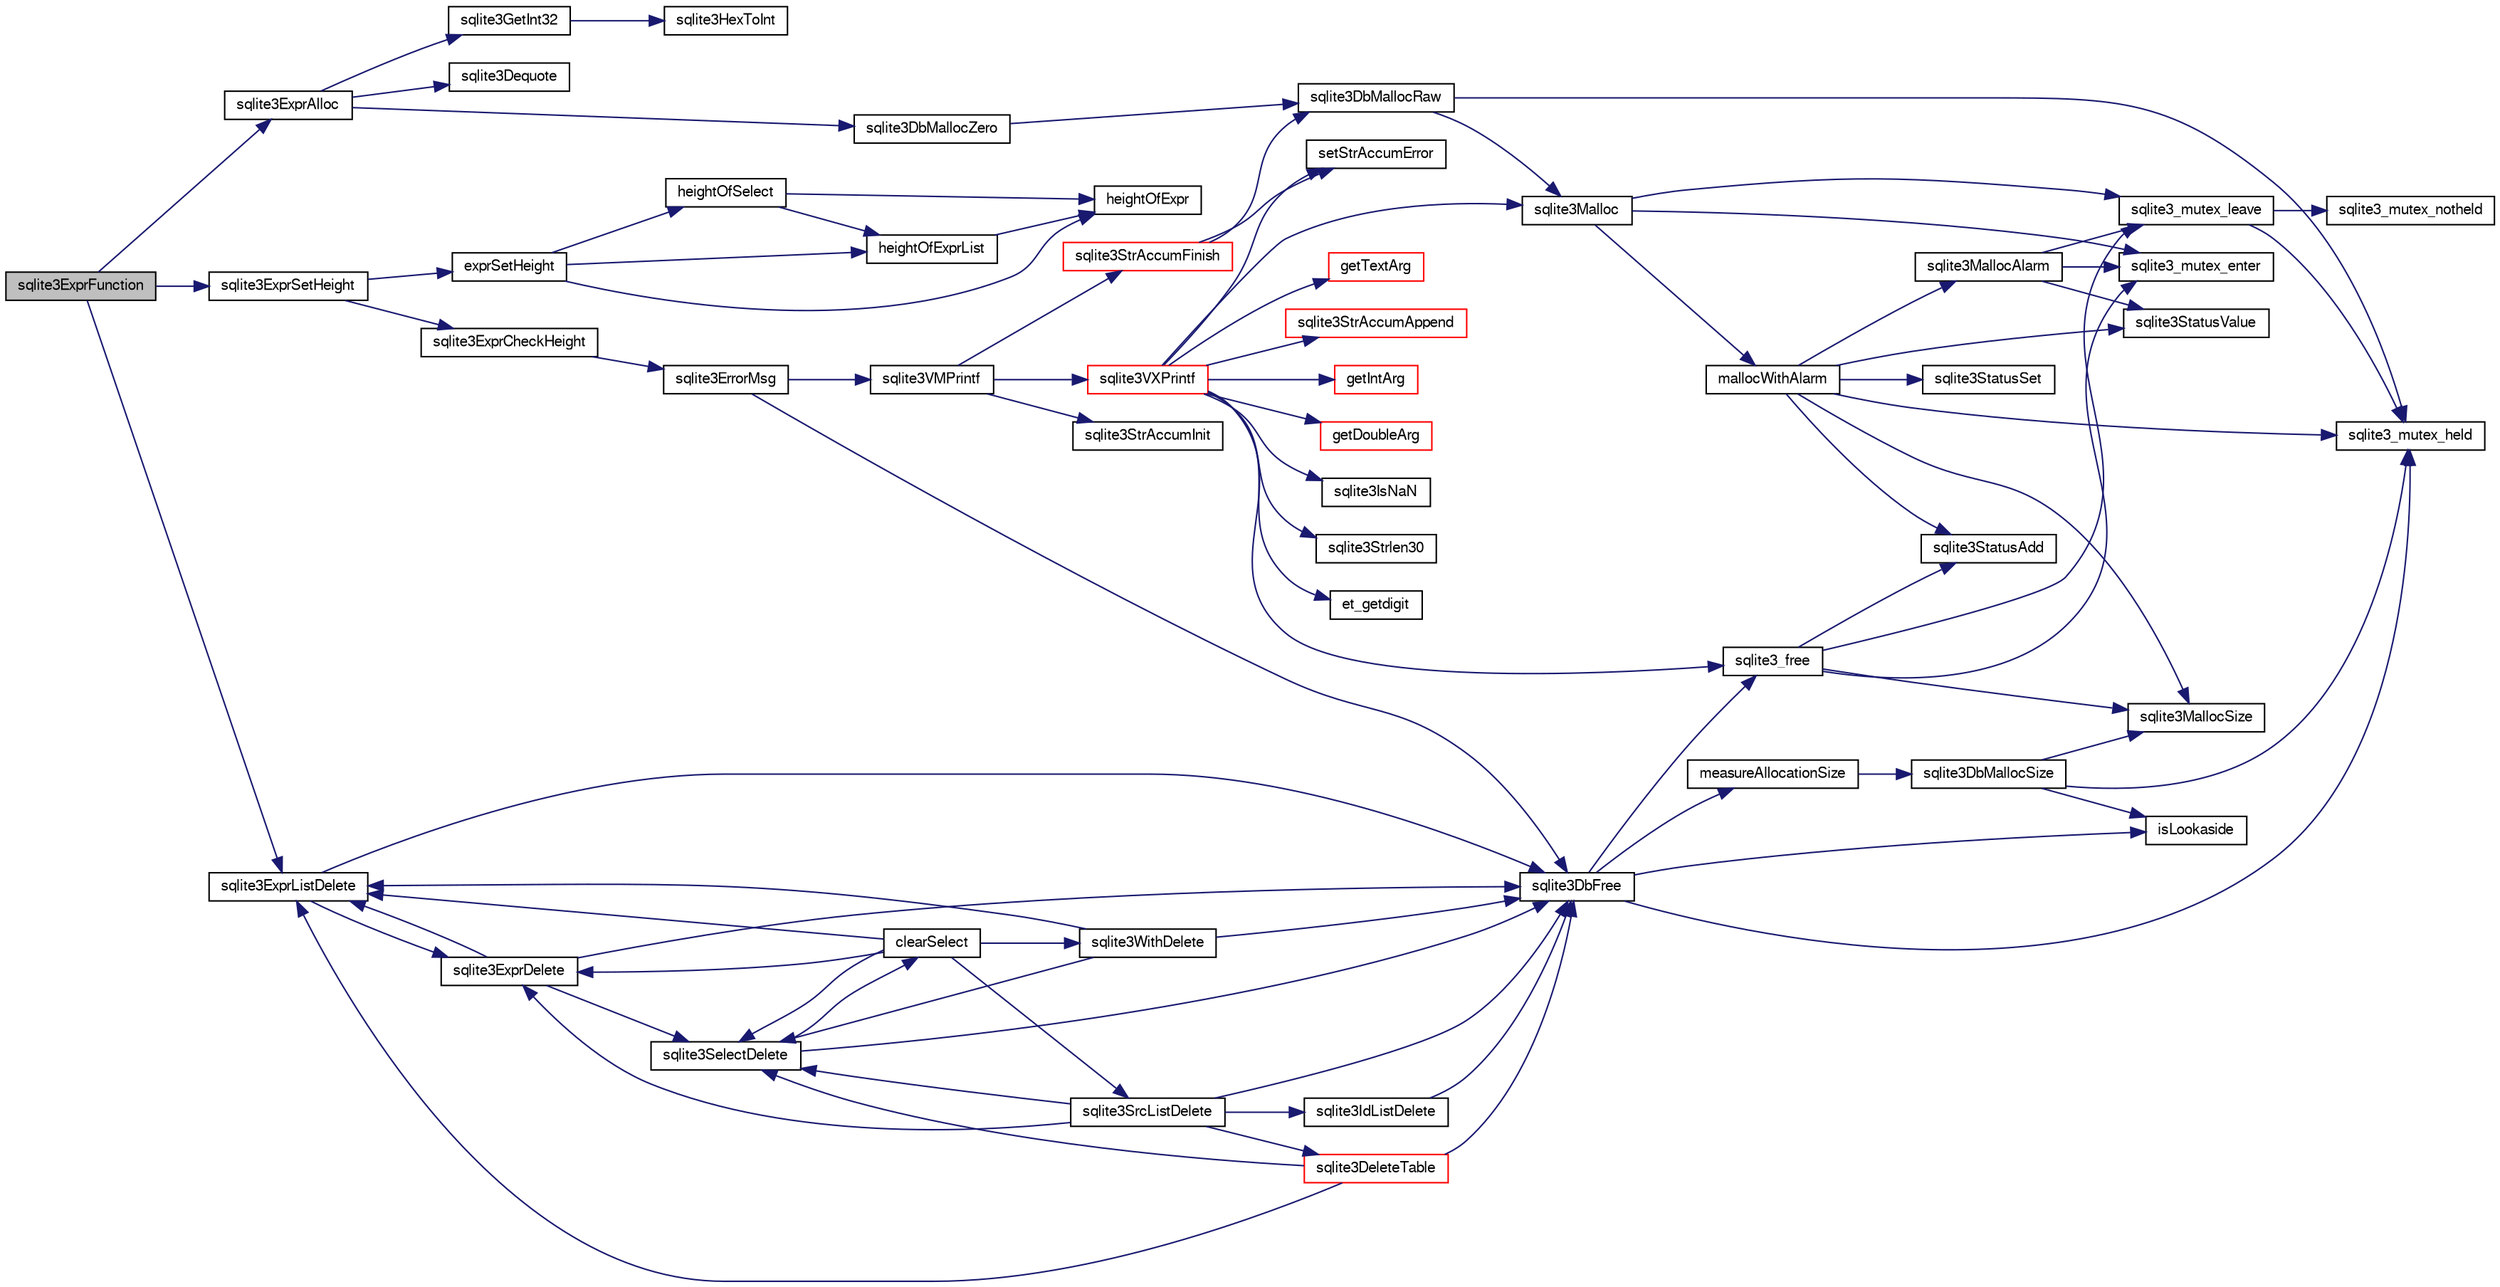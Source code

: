 digraph "sqlite3ExprFunction"
{
  edge [fontname="FreeSans",fontsize="10",labelfontname="FreeSans",labelfontsize="10"];
  node [fontname="FreeSans",fontsize="10",shape=record];
  rankdir="LR";
  Node529836 [label="sqlite3ExprFunction",height=0.2,width=0.4,color="black", fillcolor="grey75", style="filled", fontcolor="black"];
  Node529836 -> Node529837 [color="midnightblue",fontsize="10",style="solid",fontname="FreeSans"];
  Node529837 [label="sqlite3ExprAlloc",height=0.2,width=0.4,color="black", fillcolor="white", style="filled",URL="$sqlite3_8c.html#a7f1c54604acd48617bd41d26f5db776d"];
  Node529837 -> Node529838 [color="midnightblue",fontsize="10",style="solid",fontname="FreeSans"];
  Node529838 [label="sqlite3GetInt32",height=0.2,width=0.4,color="black", fillcolor="white", style="filled",URL="$sqlite3_8c.html#a5f876209b4343549fc9224cd11c70928"];
  Node529838 -> Node529839 [color="midnightblue",fontsize="10",style="solid",fontname="FreeSans"];
  Node529839 [label="sqlite3HexToInt",height=0.2,width=0.4,color="black", fillcolor="white", style="filled",URL="$sqlite3_8c.html#ae3802c77b18399c03c8c9f973ff47239"];
  Node529837 -> Node529840 [color="midnightblue",fontsize="10",style="solid",fontname="FreeSans"];
  Node529840 [label="sqlite3DbMallocZero",height=0.2,width=0.4,color="black", fillcolor="white", style="filled",URL="$sqlite3_8c.html#a49cfebac9d6067a03442c92af73f33e4"];
  Node529840 -> Node529841 [color="midnightblue",fontsize="10",style="solid",fontname="FreeSans"];
  Node529841 [label="sqlite3DbMallocRaw",height=0.2,width=0.4,color="black", fillcolor="white", style="filled",URL="$sqlite3_8c.html#abbe8be0cf7175e11ddc3e2218fad924e"];
  Node529841 -> Node529842 [color="midnightblue",fontsize="10",style="solid",fontname="FreeSans"];
  Node529842 [label="sqlite3_mutex_held",height=0.2,width=0.4,color="black", fillcolor="white", style="filled",URL="$sqlite3_8c.html#acf77da68932b6bc163c5e68547ecc3e7"];
  Node529841 -> Node529843 [color="midnightblue",fontsize="10",style="solid",fontname="FreeSans"];
  Node529843 [label="sqlite3Malloc",height=0.2,width=0.4,color="black", fillcolor="white", style="filled",URL="$sqlite3_8c.html#a361a2eaa846b1885f123abe46f5d8b2b"];
  Node529843 -> Node529844 [color="midnightblue",fontsize="10",style="solid",fontname="FreeSans"];
  Node529844 [label="sqlite3_mutex_enter",height=0.2,width=0.4,color="black", fillcolor="white", style="filled",URL="$sqlite3_8c.html#a1c12cde690bd89f104de5cbad12a6bf5"];
  Node529843 -> Node529845 [color="midnightblue",fontsize="10",style="solid",fontname="FreeSans"];
  Node529845 [label="mallocWithAlarm",height=0.2,width=0.4,color="black", fillcolor="white", style="filled",URL="$sqlite3_8c.html#ab070d5cf8e48ec8a6a43cf025d48598b"];
  Node529845 -> Node529842 [color="midnightblue",fontsize="10",style="solid",fontname="FreeSans"];
  Node529845 -> Node529846 [color="midnightblue",fontsize="10",style="solid",fontname="FreeSans"];
  Node529846 [label="sqlite3StatusSet",height=0.2,width=0.4,color="black", fillcolor="white", style="filled",URL="$sqlite3_8c.html#afec7586c01fcb5ea17dc9d7725a589d9"];
  Node529845 -> Node529847 [color="midnightblue",fontsize="10",style="solid",fontname="FreeSans"];
  Node529847 [label="sqlite3StatusValue",height=0.2,width=0.4,color="black", fillcolor="white", style="filled",URL="$sqlite3_8c.html#a30b8ac296c6e200c1fa57708d52c6ef6"];
  Node529845 -> Node529848 [color="midnightblue",fontsize="10",style="solid",fontname="FreeSans"];
  Node529848 [label="sqlite3MallocAlarm",height=0.2,width=0.4,color="black", fillcolor="white", style="filled",URL="$sqlite3_8c.html#ada66988e8471d1198f3219c062377508"];
  Node529848 -> Node529847 [color="midnightblue",fontsize="10",style="solid",fontname="FreeSans"];
  Node529848 -> Node529849 [color="midnightblue",fontsize="10",style="solid",fontname="FreeSans"];
  Node529849 [label="sqlite3_mutex_leave",height=0.2,width=0.4,color="black", fillcolor="white", style="filled",URL="$sqlite3_8c.html#a5838d235601dbd3c1fa993555c6bcc93"];
  Node529849 -> Node529842 [color="midnightblue",fontsize="10",style="solid",fontname="FreeSans"];
  Node529849 -> Node529850 [color="midnightblue",fontsize="10",style="solid",fontname="FreeSans"];
  Node529850 [label="sqlite3_mutex_notheld",height=0.2,width=0.4,color="black", fillcolor="white", style="filled",URL="$sqlite3_8c.html#a83967c837c1c000d3b5adcfaa688f5dc"];
  Node529848 -> Node529844 [color="midnightblue",fontsize="10",style="solid",fontname="FreeSans"];
  Node529845 -> Node529851 [color="midnightblue",fontsize="10",style="solid",fontname="FreeSans"];
  Node529851 [label="sqlite3MallocSize",height=0.2,width=0.4,color="black", fillcolor="white", style="filled",URL="$sqlite3_8c.html#acf5d2a5f35270bafb050bd2def576955"];
  Node529845 -> Node529852 [color="midnightblue",fontsize="10",style="solid",fontname="FreeSans"];
  Node529852 [label="sqlite3StatusAdd",height=0.2,width=0.4,color="black", fillcolor="white", style="filled",URL="$sqlite3_8c.html#afa029f93586aeab4cc85360905dae9cd"];
  Node529843 -> Node529849 [color="midnightblue",fontsize="10",style="solid",fontname="FreeSans"];
  Node529837 -> Node529853 [color="midnightblue",fontsize="10",style="solid",fontname="FreeSans"];
  Node529853 [label="sqlite3Dequote",height=0.2,width=0.4,color="black", fillcolor="white", style="filled",URL="$sqlite3_8c.html#a7b0ccb71d60de662cbb09755454dee5d"];
  Node529836 -> Node529854 [color="midnightblue",fontsize="10",style="solid",fontname="FreeSans"];
  Node529854 [label="sqlite3ExprListDelete",height=0.2,width=0.4,color="black", fillcolor="white", style="filled",URL="$sqlite3_8c.html#ae9cd46eac81e86a04ed8c09b99fc3c10"];
  Node529854 -> Node529855 [color="midnightblue",fontsize="10",style="solid",fontname="FreeSans"];
  Node529855 [label="sqlite3ExprDelete",height=0.2,width=0.4,color="black", fillcolor="white", style="filled",URL="$sqlite3_8c.html#ae4e21ab5918e0428fbaa9e615dceb309"];
  Node529855 -> Node529856 [color="midnightblue",fontsize="10",style="solid",fontname="FreeSans"];
  Node529856 [label="sqlite3DbFree",height=0.2,width=0.4,color="black", fillcolor="white", style="filled",URL="$sqlite3_8c.html#ac70ab821a6607b4a1b909582dc37a069"];
  Node529856 -> Node529842 [color="midnightblue",fontsize="10",style="solid",fontname="FreeSans"];
  Node529856 -> Node529857 [color="midnightblue",fontsize="10",style="solid",fontname="FreeSans"];
  Node529857 [label="measureAllocationSize",height=0.2,width=0.4,color="black", fillcolor="white", style="filled",URL="$sqlite3_8c.html#a45731e644a22fdb756e2b6337224217a"];
  Node529857 -> Node529858 [color="midnightblue",fontsize="10",style="solid",fontname="FreeSans"];
  Node529858 [label="sqlite3DbMallocSize",height=0.2,width=0.4,color="black", fillcolor="white", style="filled",URL="$sqlite3_8c.html#aa397e5a8a03495203a0767abf0a71f86"];
  Node529858 -> Node529851 [color="midnightblue",fontsize="10",style="solid",fontname="FreeSans"];
  Node529858 -> Node529842 [color="midnightblue",fontsize="10",style="solid",fontname="FreeSans"];
  Node529858 -> Node529859 [color="midnightblue",fontsize="10",style="solid",fontname="FreeSans"];
  Node529859 [label="isLookaside",height=0.2,width=0.4,color="black", fillcolor="white", style="filled",URL="$sqlite3_8c.html#a770fa05ff9717b75e16f4d968a77b897"];
  Node529856 -> Node529859 [color="midnightblue",fontsize="10",style="solid",fontname="FreeSans"];
  Node529856 -> Node529860 [color="midnightblue",fontsize="10",style="solid",fontname="FreeSans"];
  Node529860 [label="sqlite3_free",height=0.2,width=0.4,color="black", fillcolor="white", style="filled",URL="$sqlite3_8c.html#a6552349e36a8a691af5487999ab09519"];
  Node529860 -> Node529844 [color="midnightblue",fontsize="10",style="solid",fontname="FreeSans"];
  Node529860 -> Node529852 [color="midnightblue",fontsize="10",style="solid",fontname="FreeSans"];
  Node529860 -> Node529851 [color="midnightblue",fontsize="10",style="solid",fontname="FreeSans"];
  Node529860 -> Node529849 [color="midnightblue",fontsize="10",style="solid",fontname="FreeSans"];
  Node529855 -> Node529861 [color="midnightblue",fontsize="10",style="solid",fontname="FreeSans"];
  Node529861 [label="sqlite3SelectDelete",height=0.2,width=0.4,color="black", fillcolor="white", style="filled",URL="$sqlite3_8c.html#a0f56959f0acac85496744f0d068854a0"];
  Node529861 -> Node529862 [color="midnightblue",fontsize="10",style="solid",fontname="FreeSans"];
  Node529862 [label="clearSelect",height=0.2,width=0.4,color="black", fillcolor="white", style="filled",URL="$sqlite3_8c.html#ac083bac4f2f02c26aa02fc24ca8c2dd9"];
  Node529862 -> Node529854 [color="midnightblue",fontsize="10",style="solid",fontname="FreeSans"];
  Node529862 -> Node529863 [color="midnightblue",fontsize="10",style="solid",fontname="FreeSans"];
  Node529863 [label="sqlite3SrcListDelete",height=0.2,width=0.4,color="black", fillcolor="white", style="filled",URL="$sqlite3_8c.html#acc250a3e5e7fd8889a16a9f28e3e7312"];
  Node529863 -> Node529856 [color="midnightblue",fontsize="10",style="solid",fontname="FreeSans"];
  Node529863 -> Node529864 [color="midnightblue",fontsize="10",style="solid",fontname="FreeSans"];
  Node529864 [label="sqlite3DeleteTable",height=0.2,width=0.4,color="red", fillcolor="white", style="filled",URL="$sqlite3_8c.html#a7fd3d507375a381a3807f92735318973"];
  Node529864 -> Node529856 [color="midnightblue",fontsize="10",style="solid",fontname="FreeSans"];
  Node529864 -> Node529861 [color="midnightblue",fontsize="10",style="solid",fontname="FreeSans"];
  Node529864 -> Node529854 [color="midnightblue",fontsize="10",style="solid",fontname="FreeSans"];
  Node529863 -> Node529861 [color="midnightblue",fontsize="10",style="solid",fontname="FreeSans"];
  Node529863 -> Node529855 [color="midnightblue",fontsize="10",style="solid",fontname="FreeSans"];
  Node529863 -> Node530170 [color="midnightblue",fontsize="10",style="solid",fontname="FreeSans"];
  Node530170 [label="sqlite3IdListDelete",height=0.2,width=0.4,color="black", fillcolor="white", style="filled",URL="$sqlite3_8c.html#a38bea53ea789e86289ca600ff6010f73"];
  Node530170 -> Node529856 [color="midnightblue",fontsize="10",style="solid",fontname="FreeSans"];
  Node529862 -> Node529855 [color="midnightblue",fontsize="10",style="solid",fontname="FreeSans"];
  Node529862 -> Node529861 [color="midnightblue",fontsize="10",style="solid",fontname="FreeSans"];
  Node529862 -> Node530169 [color="midnightblue",fontsize="10",style="solid",fontname="FreeSans"];
  Node530169 [label="sqlite3WithDelete",height=0.2,width=0.4,color="black", fillcolor="white", style="filled",URL="$sqlite3_8c.html#a17d9ea3de76b5d740b422ea9b4fe3abb"];
  Node530169 -> Node529854 [color="midnightblue",fontsize="10",style="solid",fontname="FreeSans"];
  Node530169 -> Node529861 [color="midnightblue",fontsize="10",style="solid",fontname="FreeSans"];
  Node530169 -> Node529856 [color="midnightblue",fontsize="10",style="solid",fontname="FreeSans"];
  Node529861 -> Node529856 [color="midnightblue",fontsize="10",style="solid",fontname="FreeSans"];
  Node529855 -> Node529854 [color="midnightblue",fontsize="10",style="solid",fontname="FreeSans"];
  Node529854 -> Node529856 [color="midnightblue",fontsize="10",style="solid",fontname="FreeSans"];
  Node529836 -> Node530792 [color="midnightblue",fontsize="10",style="solid",fontname="FreeSans"];
  Node530792 [label="sqlite3ExprSetHeight",height=0.2,width=0.4,color="black", fillcolor="white", style="filled",URL="$sqlite3_8c.html#a13b3a0dad14aade87dda457f850a9748"];
  Node530792 -> Node530793 [color="midnightblue",fontsize="10",style="solid",fontname="FreeSans"];
  Node530793 [label="exprSetHeight",height=0.2,width=0.4,color="black", fillcolor="white", style="filled",URL="$sqlite3_8c.html#ab160869cf6622ffbf7a44bbe68e925c1"];
  Node530793 -> Node530794 [color="midnightblue",fontsize="10",style="solid",fontname="FreeSans"];
  Node530794 [label="heightOfExpr",height=0.2,width=0.4,color="black", fillcolor="white", style="filled",URL="$sqlite3_8c.html#a2b4e5cbf5eeb540c3c26929aeb1eae1c"];
  Node530793 -> Node530795 [color="midnightblue",fontsize="10",style="solid",fontname="FreeSans"];
  Node530795 [label="heightOfSelect",height=0.2,width=0.4,color="black", fillcolor="white", style="filled",URL="$sqlite3_8c.html#a801de9028f26be07bc082abc58e02e8c"];
  Node530795 -> Node530794 [color="midnightblue",fontsize="10",style="solid",fontname="FreeSans"];
  Node530795 -> Node530796 [color="midnightblue",fontsize="10",style="solid",fontname="FreeSans"];
  Node530796 [label="heightOfExprList",height=0.2,width=0.4,color="black", fillcolor="white", style="filled",URL="$sqlite3_8c.html#a8b10054a02ee97620c9270d3c206a895"];
  Node530796 -> Node530794 [color="midnightblue",fontsize="10",style="solid",fontname="FreeSans"];
  Node530793 -> Node530796 [color="midnightblue",fontsize="10",style="solid",fontname="FreeSans"];
  Node530792 -> Node530797 [color="midnightblue",fontsize="10",style="solid",fontname="FreeSans"];
  Node530797 [label="sqlite3ExprCheckHeight",height=0.2,width=0.4,color="black", fillcolor="white", style="filled",URL="$sqlite3_8c.html#ab208260635507bd7a5c58b612db514f2"];
  Node530797 -> Node530164 [color="midnightblue",fontsize="10",style="solid",fontname="FreeSans"];
  Node530164 [label="sqlite3ErrorMsg",height=0.2,width=0.4,color="black", fillcolor="white", style="filled",URL="$sqlite3_8c.html#aee2798e173651adae0f9c85469f3457d"];
  Node530164 -> Node530117 [color="midnightblue",fontsize="10",style="solid",fontname="FreeSans"];
  Node530117 [label="sqlite3VMPrintf",height=0.2,width=0.4,color="black", fillcolor="white", style="filled",URL="$sqlite3_8c.html#a05535d0982ef06fbc2ee8195ebbae689"];
  Node530117 -> Node529876 [color="midnightblue",fontsize="10",style="solid",fontname="FreeSans"];
  Node529876 [label="sqlite3StrAccumInit",height=0.2,width=0.4,color="black", fillcolor="white", style="filled",URL="$sqlite3_8c.html#aabf95e113b9d54d519cd15a56215f560"];
  Node530117 -> Node529877 [color="midnightblue",fontsize="10",style="solid",fontname="FreeSans"];
  Node529877 [label="sqlite3VXPrintf",height=0.2,width=0.4,color="red", fillcolor="white", style="filled",URL="$sqlite3_8c.html#a63c25806c9bd4a2b76f9a0eb232c6bde"];
  Node529877 -> Node529878 [color="midnightblue",fontsize="10",style="solid",fontname="FreeSans"];
  Node529878 [label="sqlite3StrAccumAppend",height=0.2,width=0.4,color="red", fillcolor="white", style="filled",URL="$sqlite3_8c.html#a56664fa33def33c5a5245b623441d5e0"];
  Node529877 -> Node530128 [color="midnightblue",fontsize="10",style="solid",fontname="FreeSans"];
  Node530128 [label="getIntArg",height=0.2,width=0.4,color="red", fillcolor="white", style="filled",URL="$sqlite3_8c.html#abff258963dbd9205fb299851a64c67be"];
  Node529877 -> Node529843 [color="midnightblue",fontsize="10",style="solid",fontname="FreeSans"];
  Node529877 -> Node529881 [color="midnightblue",fontsize="10",style="solid",fontname="FreeSans"];
  Node529881 [label="setStrAccumError",height=0.2,width=0.4,color="black", fillcolor="white", style="filled",URL="$sqlite3_8c.html#a3dc479a1fc8ba1ab8edfe51f8a0b102c"];
  Node529877 -> Node530129 [color="midnightblue",fontsize="10",style="solid",fontname="FreeSans"];
  Node530129 [label="getDoubleArg",height=0.2,width=0.4,color="red", fillcolor="white", style="filled",URL="$sqlite3_8c.html#a1cf25120072c85bd261983b24c12c3d9"];
  Node529877 -> Node530023 [color="midnightblue",fontsize="10",style="solid",fontname="FreeSans"];
  Node530023 [label="sqlite3IsNaN",height=0.2,width=0.4,color="black", fillcolor="white", style="filled",URL="$sqlite3_8c.html#aed4d78203877c3486765ccbc7feebb50"];
  Node529877 -> Node529939 [color="midnightblue",fontsize="10",style="solid",fontname="FreeSans"];
  Node529939 [label="sqlite3Strlen30",height=0.2,width=0.4,color="black", fillcolor="white", style="filled",URL="$sqlite3_8c.html#a3dcd80ba41f1a308193dee74857b62a7"];
  Node529877 -> Node530130 [color="midnightblue",fontsize="10",style="solid",fontname="FreeSans"];
  Node530130 [label="et_getdigit",height=0.2,width=0.4,color="black", fillcolor="white", style="filled",URL="$sqlite3_8c.html#a40c5a308749ad07cc2397a53e081bff0"];
  Node529877 -> Node530131 [color="midnightblue",fontsize="10",style="solid",fontname="FreeSans"];
  Node530131 [label="getTextArg",height=0.2,width=0.4,color="red", fillcolor="white", style="filled",URL="$sqlite3_8c.html#afbb41850423ef20071cefaab0431e04d"];
  Node529877 -> Node529860 [color="midnightblue",fontsize="10",style="solid",fontname="FreeSans"];
  Node530117 -> Node529966 [color="midnightblue",fontsize="10",style="solid",fontname="FreeSans"];
  Node529966 [label="sqlite3StrAccumFinish",height=0.2,width=0.4,color="red", fillcolor="white", style="filled",URL="$sqlite3_8c.html#adb7f26b10ac1b847db6f000ef4c2e2ba"];
  Node529966 -> Node529841 [color="midnightblue",fontsize="10",style="solid",fontname="FreeSans"];
  Node529966 -> Node529881 [color="midnightblue",fontsize="10",style="solid",fontname="FreeSans"];
  Node530164 -> Node529856 [color="midnightblue",fontsize="10",style="solid",fontname="FreeSans"];
}
